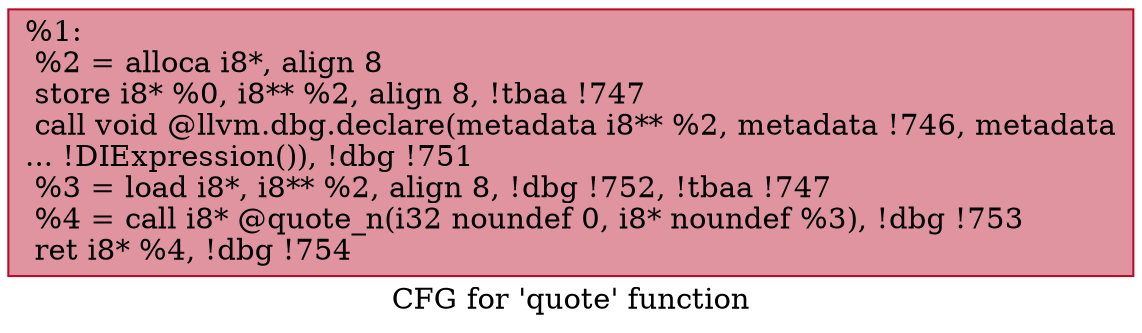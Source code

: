 digraph "CFG for 'quote' function" {
	label="CFG for 'quote' function";

	Node0xa03860 [shape=record,color="#b70d28ff", style=filled, fillcolor="#b70d2870",label="{%1:\l  %2 = alloca i8*, align 8\l  store i8* %0, i8** %2, align 8, !tbaa !747\l  call void @llvm.dbg.declare(metadata i8** %2, metadata !746, metadata\l... !DIExpression()), !dbg !751\l  %3 = load i8*, i8** %2, align 8, !dbg !752, !tbaa !747\l  %4 = call i8* @quote_n(i32 noundef 0, i8* noundef %3), !dbg !753\l  ret i8* %4, !dbg !754\l}"];
}
